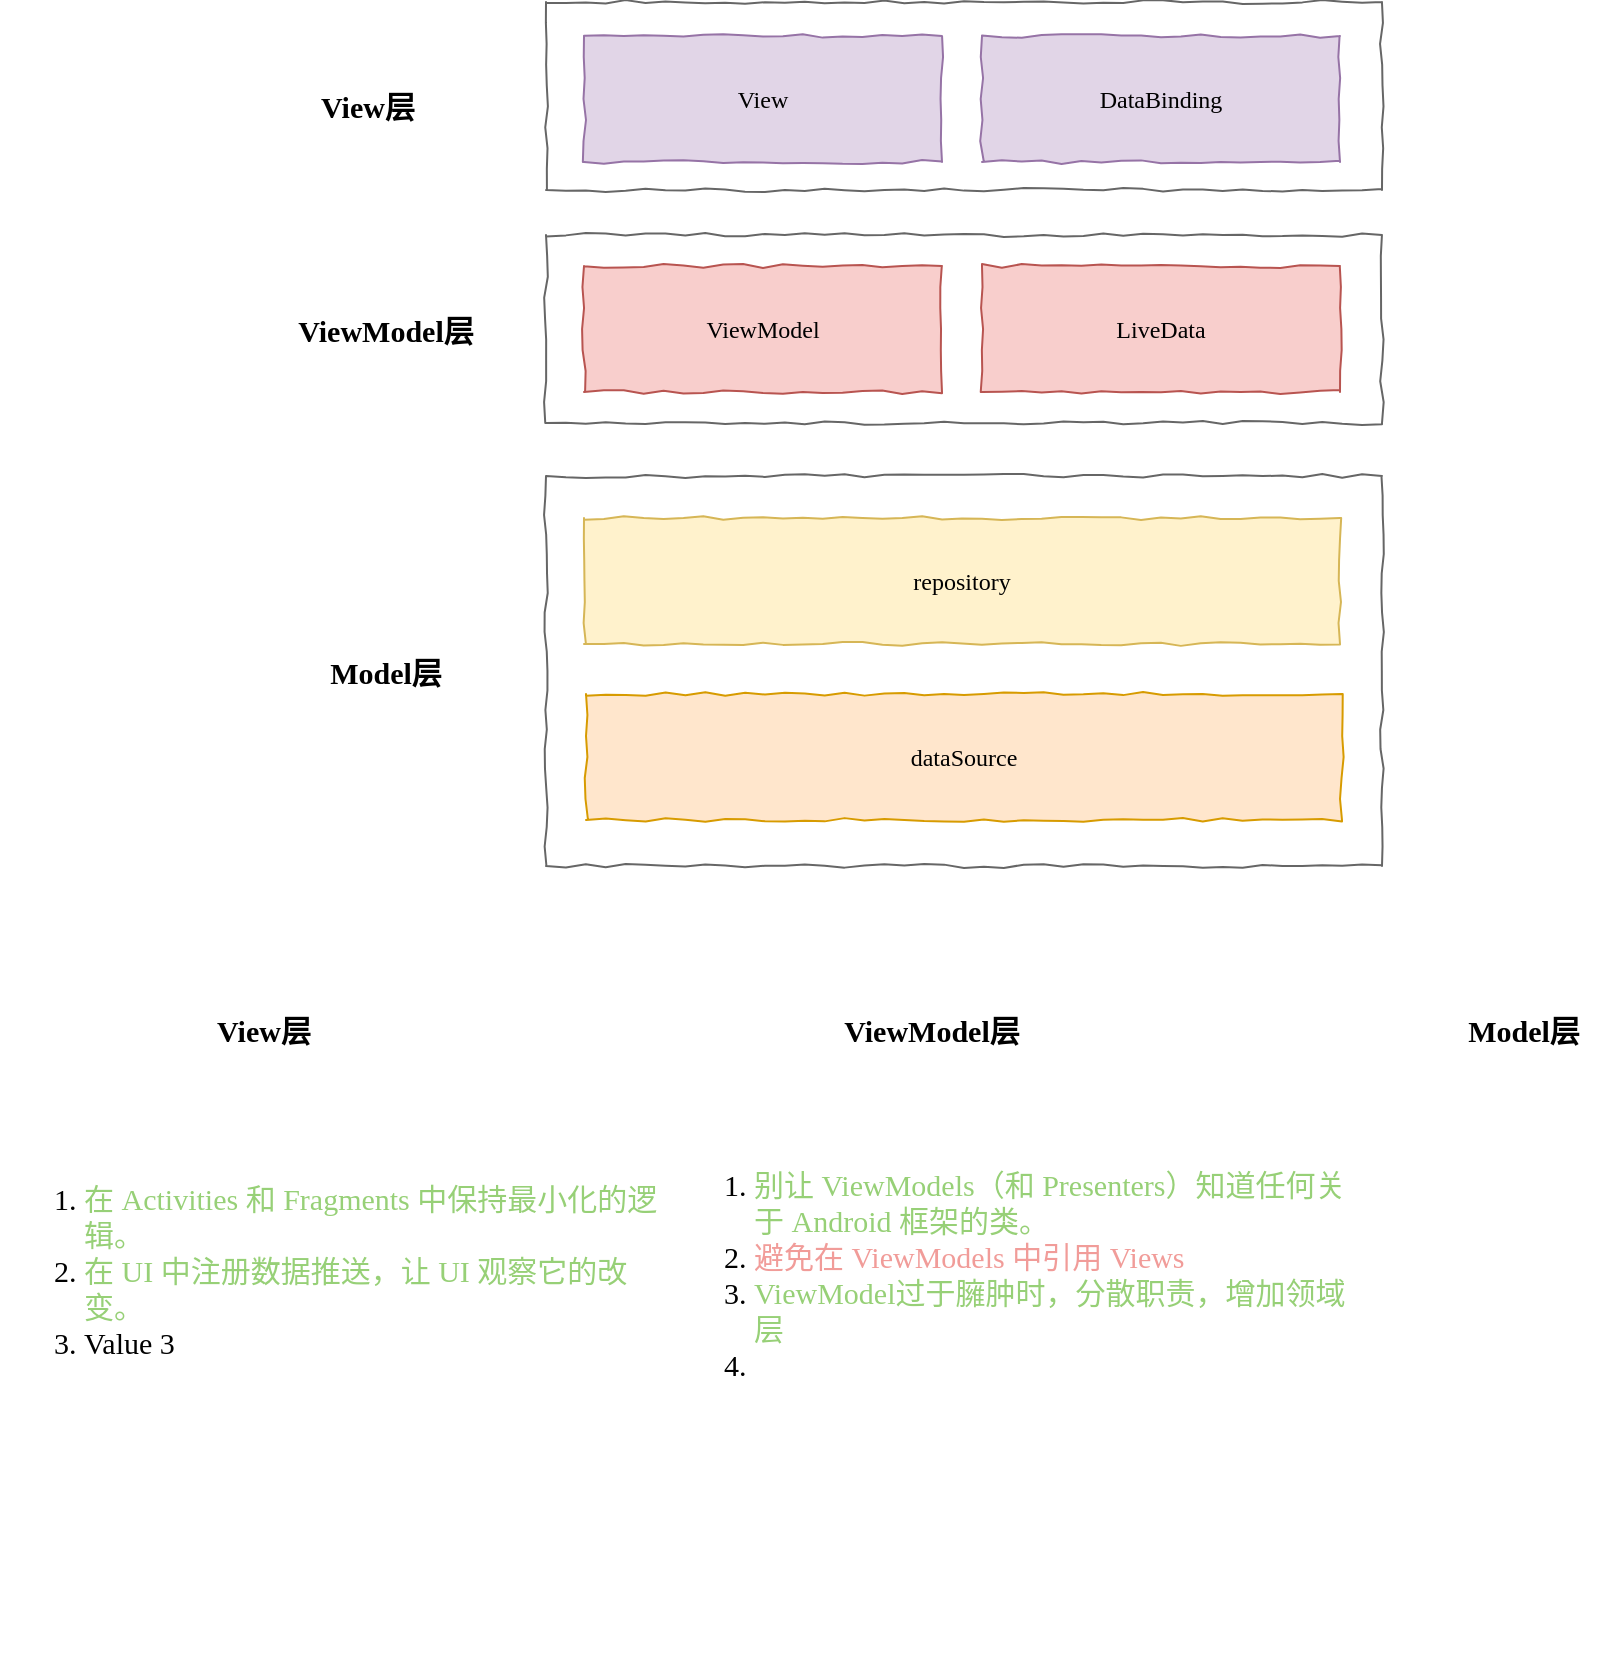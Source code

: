<mxfile version="20.6.0" type="github">
  <diagram id="ZsKYVKCZsxW13D_Cj-jd" name="第 1 页">
    <mxGraphModel dx="1438" dy="642" grid="0" gridSize="10" guides="1" tooltips="1" connect="1" arrows="1" fold="1" page="0" pageScale="1" pageWidth="827" pageHeight="1169" math="0" shadow="0">
      <root>
        <mxCell id="0" />
        <mxCell id="1" parent="0" />
        <mxCell id="xUJV_SYP3wIa0_mYyU-m-15" value="" style="rounded=0;whiteSpace=wrap;html=1;comic=1;sketch=0;fontFamily=Comic Sans MS;fontSize=12;fillColor=none;fontColor=#333333;strokeColor=#666666;" vertex="1" parent="1">
          <mxGeometry x="116" y="359" width="418" height="195" as="geometry" />
        </mxCell>
        <mxCell id="xUJV_SYP3wIa0_mYyU-m-14" value="" style="rounded=0;whiteSpace=wrap;html=1;comic=1;sketch=0;fontFamily=Comic Sans MS;fontSize=12;fillColor=none;fontColor=#333333;strokeColor=#666666;" vertex="1" parent="1">
          <mxGeometry x="116" y="238.5" width="418" height="94" as="geometry" />
        </mxCell>
        <mxCell id="xUJV_SYP3wIa0_mYyU-m-13" value="" style="rounded=0;whiteSpace=wrap;html=1;comic=1;sketch=0;fontFamily=Comic Sans MS;fontSize=12;fillColor=none;fontColor=#333333;strokeColor=#666666;" vertex="1" parent="1">
          <mxGeometry x="116" y="122" width="418" height="94" as="geometry" />
        </mxCell>
        <mxCell id="xUJV_SYP3wIa0_mYyU-m-1" value="&lt;font face=&quot;Comic Sans MS&quot;&gt;View&lt;/font&gt;" style="rounded=0;whiteSpace=wrap;html=1;sketch=0;treeFolding=0;comic=1;fillColor=#e1d5e7;strokeColor=#9673a6;" vertex="1" parent="1">
          <mxGeometry x="135" y="139" width="179" height="63" as="geometry" />
        </mxCell>
        <mxCell id="xUJV_SYP3wIa0_mYyU-m-4" value="&lt;font face=&quot;Comic Sans MS&quot;&gt;DataBinding&lt;/font&gt;" style="rounded=0;whiteSpace=wrap;html=1;sketch=0;treeFolding=0;comic=1;fillColor=#e1d5e7;strokeColor=#9673a6;" vertex="1" parent="1">
          <mxGeometry x="334" y="139" width="179" height="63" as="geometry" />
        </mxCell>
        <mxCell id="xUJV_SYP3wIa0_mYyU-m-5" value="&lt;font face=&quot;Comic Sans MS&quot;&gt;ViewModel&lt;br&gt;&lt;/font&gt;" style="rounded=0;whiteSpace=wrap;html=1;sketch=0;treeFolding=0;comic=1;fillColor=#f8cecc;strokeColor=#b85450;" vertex="1" parent="1">
          <mxGeometry x="135" y="254" width="179" height="63" as="geometry" />
        </mxCell>
        <mxCell id="xUJV_SYP3wIa0_mYyU-m-6" value="&lt;font face=&quot;Comic Sans MS&quot;&gt;LiveData&lt;/font&gt;" style="rounded=0;whiteSpace=wrap;html=1;sketch=0;treeFolding=0;comic=1;fillColor=#f8cecc;strokeColor=#b85450;" vertex="1" parent="1">
          <mxGeometry x="334" y="254" width="179" height="63" as="geometry" />
        </mxCell>
        <mxCell id="xUJV_SYP3wIa0_mYyU-m-7" value="&lt;font face=&quot;Comic Sans MS&quot;&gt;repository&lt;br&gt;&lt;/font&gt;" style="rounded=0;whiteSpace=wrap;html=1;sketch=0;treeFolding=0;comic=1;fillColor=#fff2cc;strokeColor=#d6b656;" vertex="1" parent="1">
          <mxGeometry x="135" y="380" width="378" height="63" as="geometry" />
        </mxCell>
        <mxCell id="xUJV_SYP3wIa0_mYyU-m-11" value="&lt;font face=&quot;Comic Sans MS&quot;&gt;dataSource&lt;br&gt;&lt;/font&gt;" style="rounded=0;whiteSpace=wrap;html=1;sketch=0;treeFolding=0;comic=1;fillColor=#ffe6cc;strokeColor=#d79b00;" vertex="1" parent="1">
          <mxGeometry x="136" y="468" width="378" height="63" as="geometry" />
        </mxCell>
        <mxCell id="xUJV_SYP3wIa0_mYyU-m-16" value="View层" style="text;html=1;strokeColor=none;fillColor=none;align=center;verticalAlign=middle;whiteSpace=wrap;rounded=0;comic=1;sketch=0;fontFamily=Comic Sans MS;fontSize=15;fontStyle=1" vertex="1" parent="1">
          <mxGeometry x="-3" y="159" width="60" height="30" as="geometry" />
        </mxCell>
        <mxCell id="xUJV_SYP3wIa0_mYyU-m-17" value="ViewModel层" style="text;html=1;strokeColor=none;fillColor=none;align=center;verticalAlign=middle;whiteSpace=wrap;rounded=0;comic=1;sketch=0;fontFamily=Comic Sans MS;fontSize=15;fontStyle=1" vertex="1" parent="1">
          <mxGeometry x="-11" y="270.5" width="94" height="30" as="geometry" />
        </mxCell>
        <mxCell id="xUJV_SYP3wIa0_mYyU-m-18" value="Model层" style="text;html=1;strokeColor=none;fillColor=none;align=center;verticalAlign=middle;whiteSpace=wrap;rounded=0;comic=1;sketch=0;fontFamily=Comic Sans MS;fontSize=15;fontStyle=1" vertex="1" parent="1">
          <mxGeometry x="-11" y="441.5" width="94" height="30" as="geometry" />
        </mxCell>
        <mxCell id="xUJV_SYP3wIa0_mYyU-m-19" value="View层" style="text;html=1;strokeColor=none;fillColor=none;align=center;verticalAlign=middle;whiteSpace=wrap;rounded=0;comic=1;sketch=0;fontFamily=Comic Sans MS;fontSize=15;fontStyle=1" vertex="1" parent="1">
          <mxGeometry x="-55" y="621" width="60" height="30" as="geometry" />
        </mxCell>
        <mxCell id="xUJV_SYP3wIa0_mYyU-m-20" value="ViewModel层" style="text;html=1;strokeColor=none;fillColor=none;align=center;verticalAlign=middle;whiteSpace=wrap;rounded=0;comic=1;sketch=0;fontFamily=Comic Sans MS;fontSize=15;fontStyle=1" vertex="1" parent="1">
          <mxGeometry x="262" y="621" width="94" height="30" as="geometry" />
        </mxCell>
        <mxCell id="xUJV_SYP3wIa0_mYyU-m-21" value="Model层" style="text;html=1;strokeColor=none;fillColor=none;align=center;verticalAlign=middle;whiteSpace=wrap;rounded=0;comic=1;sketch=0;fontFamily=Comic Sans MS;fontSize=15;fontStyle=1" vertex="1" parent="1">
          <mxGeometry x="558" y="621" width="94" height="30" as="geometry" />
        </mxCell>
        <mxCell id="xUJV_SYP3wIa0_mYyU-m-23" value="&lt;ol&gt;&lt;li&gt;&lt;font color=&quot;#97d077&quot;&gt;别让 ViewModels（和 Presenters）知道任何关于 Android 框架的类。&lt;/font&gt;&lt;/li&gt;&lt;li&gt;&lt;font color=&quot;#f19c99&quot;&gt;避免在 ViewModels 中引用 Views&lt;/font&gt;&lt;/li&gt;&lt;li&gt;&lt;font color=&quot;#97d077&quot;&gt;ViewModel过于臃肿时，分散职责，增加领域层&lt;/font&gt;&lt;/li&gt;&lt;li&gt;&lt;font color=&quot;#97d077&quot;&gt;&lt;br&gt;&lt;/font&gt;&lt;/li&gt;&lt;/ol&gt;" style="text;strokeColor=none;fillColor=none;html=1;whiteSpace=wrap;verticalAlign=top;overflow=hidden;comic=1;sketch=0;fontFamily=Comic Sans MS;fontSize=15;" vertex="1" parent="1">
          <mxGeometry x="178" y="683" width="341" height="263" as="geometry" />
        </mxCell>
        <mxCell id="xUJV_SYP3wIa0_mYyU-m-24" value="&lt;ol&gt;&lt;li&gt;&lt;font color=&quot;#97d077&quot;&gt;在 Activities 和 Fragments 中保持最小化的逻辑。&lt;/font&gt;&lt;/li&gt;&lt;li&gt;&lt;font color=&quot;#97d077&quot;&gt;在 UI 中注册数据推送，让 UI 观察它的改变。&lt;/font&gt;&lt;/li&gt;&lt;li&gt;Value 3&lt;/li&gt;&lt;/ol&gt;" style="text;strokeColor=none;fillColor=none;html=1;whiteSpace=wrap;verticalAlign=top;overflow=hidden;comic=1;sketch=0;fontFamily=Comic Sans MS;fontSize=15;" vertex="1" parent="1">
          <mxGeometry x="-157" y="690" width="341" height="263" as="geometry" />
        </mxCell>
      </root>
    </mxGraphModel>
  </diagram>
</mxfile>
